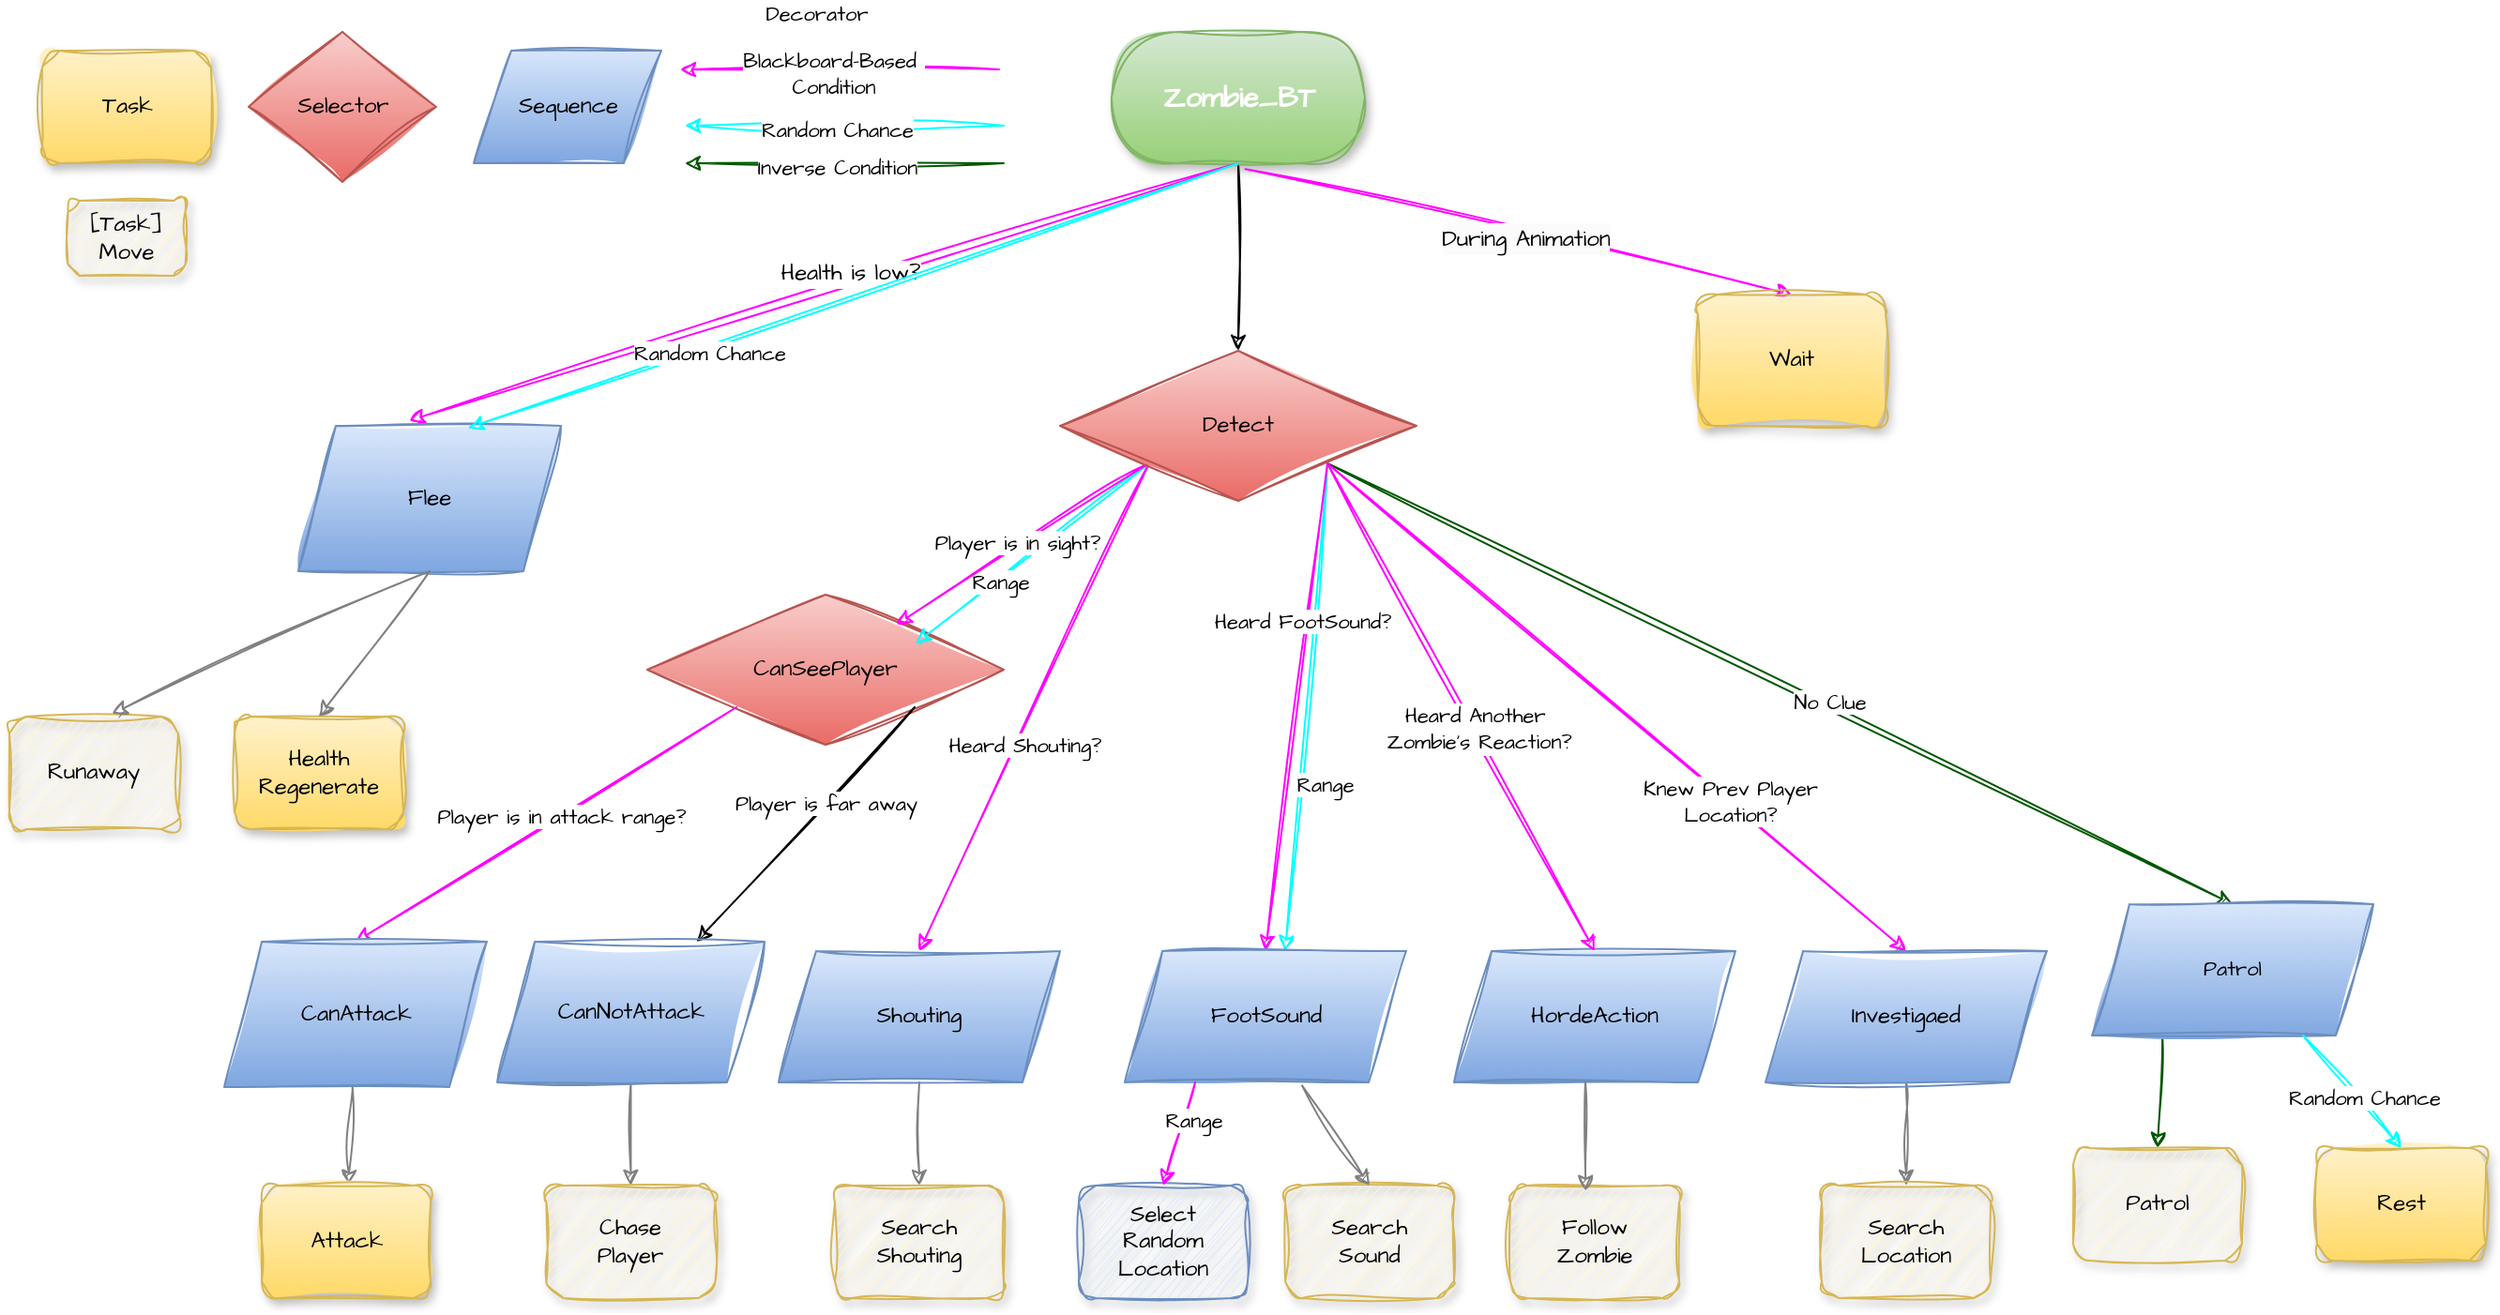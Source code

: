 <mxfile version="26.0.11">
  <diagram name="Page-1" id="10a91c8b-09ff-31b1-d368-03940ed4cc9e">
    <mxGraphModel dx="2600" dy="807" grid="1" gridSize="10" guides="1" tooltips="1" connect="1" arrows="1" fold="1" page="1" pageScale="1" pageWidth="1100" pageHeight="850" background="none" math="0" shadow="0">
      <root>
        <mxCell id="0" />
        <mxCell id="1" parent="0" />
        <mxCell id="09XxZc1g37a5Un7T-y1D-8" style="rounded=0;sketch=1;hachureGap=4;jiggle=2;curveFitting=1;orthogonalLoop=1;jettySize=auto;html=1;exitX=1;exitY=1;exitDx=0;exitDy=0;fontFamily=Architects Daughter;fontSource=https%3A%2F%2Ffonts.googleapis.com%2Fcss%3Ffamily%3DArchitects%2BDaughter;fillColor=#d5e8d4;gradientColor=#97d077;strokeColor=#00FFFF;" edge="1" parent="1" source="gGJAbAsKnIqdadsWA6wg-8">
          <mxGeometry relative="1" as="geometry">
            <mxPoint x="713" y="270" as="sourcePoint" />
            <mxPoint x="680" y="520" as="targetPoint" />
          </mxGeometry>
        </mxCell>
        <mxCell id="09XxZc1g37a5Un7T-y1D-10" value="Range" style="edgeLabel;html=1;align=center;verticalAlign=middle;resizable=0;points=[];sketch=1;hachureGap=4;jiggle=2;curveFitting=1;fontFamily=Architects Daughter;fontSource=https%3A%2F%2Ffonts.googleapis.com%2Fcss%3Ffamily%3DArchitects%2BDaughter;" vertex="1" connectable="0" parent="09XxZc1g37a5Un7T-y1D-8">
          <mxGeometry x="0.258" relative="1" as="geometry">
            <mxPoint x="12" y="7" as="offset" />
          </mxGeometry>
        </mxCell>
        <mxCell id="DmyO-TmC5lkpLwxQltIJ-7" style="rounded=0;sketch=1;hachureGap=4;jiggle=2;curveFitting=1;orthogonalLoop=1;jettySize=auto;html=1;exitX=1;exitY=1;exitDx=0;exitDy=0;entryX=0.5;entryY=0;entryDx=0;entryDy=0;fontFamily=Architects Daughter;fontSource=https%3A%2F%2Ffonts.googleapis.com%2Fcss%3Ffamily%3DArchitects%2BDaughter;fillColor=#d5e8d4;gradientColor=#97d077;strokeColor=#FF00FF;" parent="1" source="gGJAbAsKnIqdadsWA6wg-8" target="DmyO-TmC5lkpLwxQltIJ-2" edge="1">
          <mxGeometry relative="1" as="geometry" />
        </mxCell>
        <mxCell id="UjzeRyzxe-JirhQYJkpm-43" value="Heard FootSound?" style="edgeLabel;html=1;align=center;verticalAlign=middle;resizable=0;points=[];sketch=1;hachureGap=4;jiggle=2;curveFitting=1;fontFamily=Architects Daughter;fontSource=https%3A%2F%2Ffonts.googleapis.com%2Fcss%3Ffamily%3DArchitects%2BDaughter;" parent="DmyO-TmC5lkpLwxQltIJ-7" vertex="1" connectable="0">
          <mxGeometry x="-0.35" y="-3" relative="1" as="geometry">
            <mxPoint as="offset" />
          </mxGeometry>
        </mxCell>
        <mxCell id="gGJAbAsKnIqdadsWA6wg-10" value="CanSeePlayer" style="rhombus;whiteSpace=wrap;html=1;sketch=1;hachureGap=4;jiggle=2;curveFitting=1;fontFamily=Architects Daughter;fontSource=https%3A%2F%2Ffonts.googleapis.com%2Fcss%3Ffamily%3DArchitects%2BDaughter;fillColor=#f8cecc;gradientColor=#ea6b66;strokeColor=#b85450;" parent="1" vertex="1">
          <mxGeometry x="340" y="330" width="190" height="80" as="geometry" />
        </mxCell>
        <mxCell id="09XxZc1g37a5Un7T-y1D-5" style="rounded=0;sketch=1;hachureGap=4;jiggle=2;curveFitting=1;orthogonalLoop=1;jettySize=auto;html=1;exitX=0;exitY=1;exitDx=0;exitDy=0;fontFamily=Architects Daughter;fontSource=https%3A%2F%2Ffonts.googleapis.com%2Fcss%3Ffamily%3DArchitects%2BDaughter;anchorPointDirection=1;startFill=1;bendable=1;simplification=0;arcSize=20;fillOpacity=100;strokeOpacity=100;perimeterSpacing=0;orthogonal=0;jumpStyle=none;fillColor=#d5e8d4;gradientColor=#97d077;strokeColor=#00FFFF;" edge="1" parent="1" source="gGJAbAsKnIqdadsWA6wg-8">
          <mxGeometry relative="1" as="geometry">
            <mxPoint x="618" y="270" as="sourcePoint" />
            <mxPoint x="483" y="356" as="targetPoint" />
          </mxGeometry>
        </mxCell>
        <mxCell id="09XxZc1g37a5Un7T-y1D-7" value="Range" style="edgeLabel;html=1;align=center;verticalAlign=middle;resizable=0;points=[];sketch=1;hachureGap=4;jiggle=2;curveFitting=1;fontFamily=Architects Daughter;fontSource=https%3A%2F%2Ffonts.googleapis.com%2Fcss%3Ffamily%3DArchitects%2BDaughter;" vertex="1" connectable="0" parent="09XxZc1g37a5Un7T-y1D-5">
          <mxGeometry x="0.3" y="1" relative="1" as="geometry">
            <mxPoint as="offset" />
          </mxGeometry>
        </mxCell>
        <mxCell id="gGJAbAsKnIqdadsWA6wg-9" style="edgeStyle=orthogonalEdgeStyle;rounded=0;sketch=1;hachureGap=4;jiggle=2;curveFitting=1;orthogonalLoop=1;jettySize=auto;html=1;exitX=0.5;exitY=1;exitDx=0;exitDy=0;entryX=0.5;entryY=0;entryDx=0;entryDy=0;fontFamily=Architects Daughter;fontSource=https%3A%2F%2Ffonts.googleapis.com%2Fcss%3Ffamily%3DArchitects%2BDaughter;" parent="1" source="gGJAbAsKnIqdadsWA6wg-2" target="gGJAbAsKnIqdadsWA6wg-8" edge="1">
          <mxGeometry relative="1" as="geometry" />
        </mxCell>
        <mxCell id="gGJAbAsKnIqdadsWA6wg-2" value="&lt;div&gt;&lt;font style=&quot;color: rgb(255, 255, 255); font-size: 15px;&quot;&gt;&lt;b&gt;Zombie_&lt;span style=&quot;background-color: initial;&quot;&gt;BT&lt;/span&gt;&lt;/b&gt;&lt;/font&gt;&lt;/div&gt;" style="whiteSpace=wrap;html=1;rounded=1;shadow=1;labelBackgroundColor=none;strokeWidth=1;fontFamily=Architects Daughter;fontSize=12;align=center;sketch=1;curveFitting=1;jiggle=2;fontSource=https%3A%2F%2Ffonts.googleapis.com%2Fcss%3Ffamily%3DArchitects%2BDaughter;arcSize=50;fillColor=#d5e8d4;strokeColor=#82b366;gradientColor=#97d077;" parent="1" vertex="1">
          <mxGeometry x="587.5" y="30" width="135" height="70" as="geometry" />
        </mxCell>
        <mxCell id="gGJAbAsKnIqdadsWA6wg-14" style="rounded=0;sketch=1;hachureGap=4;jiggle=2;curveFitting=1;orthogonalLoop=1;jettySize=auto;html=1;exitX=0;exitY=1;exitDx=0;exitDy=0;fontFamily=Architects Daughter;fontSource=https%3A%2F%2Ffonts.googleapis.com%2Fcss%3Ffamily%3DArchitects%2BDaughter;anchorPointDirection=1;startFill=1;bendable=1;simplification=0;arcSize=20;fillOpacity=100;strokeOpacity=100;perimeterSpacing=0;orthogonal=0;jumpStyle=none;fillColor=#d5e8d4;gradientColor=#97d077;strokeColor=#FF00FF;" parent="1" source="gGJAbAsKnIqdadsWA6wg-8" target="gGJAbAsKnIqdadsWA6wg-10" edge="1">
          <mxGeometry relative="1" as="geometry" />
        </mxCell>
        <mxCell id="UjzeRyzxe-JirhQYJkpm-3" value="Player is in sight?" style="edgeLabel;html=1;align=center;verticalAlign=middle;resizable=0;points=[];sketch=1;hachureGap=4;jiggle=2;curveFitting=1;fontFamily=Architects Daughter;fontSource=https%3A%2F%2Ffonts.googleapis.com%2Fcss%3Ffamily%3DArchitects%2BDaughter;" parent="gGJAbAsKnIqdadsWA6wg-14" vertex="1" connectable="0">
          <mxGeometry x="0.031" y="-3" relative="1" as="geometry">
            <mxPoint as="offset" />
          </mxGeometry>
        </mxCell>
        <mxCell id="DmyO-TmC5lkpLwxQltIJ-4" style="rounded=0;sketch=1;hachureGap=4;jiggle=2;curveFitting=1;orthogonalLoop=1;jettySize=auto;html=1;exitX=1;exitY=1;exitDx=0;exitDy=0;entryX=0.5;entryY=0;entryDx=0;entryDy=0;fontFamily=Architects Daughter;fontSource=https%3A%2F%2Ffonts.googleapis.com%2Fcss%3Ffamily%3DArchitects%2BDaughter;fillColor=#008a00;strokeColor=#005700;" parent="1" source="gGJAbAsKnIqdadsWA6wg-8" target="DmyO-TmC5lkpLwxQltIJ-3" edge="1">
          <mxGeometry relative="1" as="geometry" />
        </mxCell>
        <mxCell id="UjzeRyzxe-JirhQYJkpm-7" value="No Clue" style="edgeLabel;html=1;align=center;verticalAlign=middle;resizable=0;points=[];sketch=1;hachureGap=4;jiggle=2;curveFitting=1;fontFamily=Architects Daughter;fontSource=https%3A%2F%2Ffonts.googleapis.com%2Fcss%3Ffamily%3DArchitects%2BDaughter;" parent="DmyO-TmC5lkpLwxQltIJ-4" vertex="1" connectable="0">
          <mxGeometry x="0.101" y="3" relative="1" as="geometry">
            <mxPoint as="offset" />
          </mxGeometry>
        </mxCell>
        <mxCell id="DmyO-TmC5lkpLwxQltIJ-6" style="rounded=0;sketch=1;hachureGap=4;jiggle=2;curveFitting=1;orthogonalLoop=1;jettySize=auto;html=1;exitX=0;exitY=1;exitDx=0;exitDy=0;entryX=0.5;entryY=0;entryDx=0;entryDy=0;fontFamily=Architects Daughter;fontSource=https%3A%2F%2Ffonts.googleapis.com%2Fcss%3Ffamily%3DArchitects%2BDaughter;fillColor=#d5e8d4;gradientColor=#97d077;strokeColor=#FF00FF;" parent="1" source="gGJAbAsKnIqdadsWA6wg-8" target="DmyO-TmC5lkpLwxQltIJ-1" edge="1">
          <mxGeometry relative="1" as="geometry" />
        </mxCell>
        <mxCell id="UjzeRyzxe-JirhQYJkpm-4" value="Heard Shouting?" style="edgeLabel;html=1;align=center;verticalAlign=middle;resizable=0;points=[];sketch=1;hachureGap=4;jiggle=2;curveFitting=1;fontFamily=Architects Daughter;fontSource=https%3A%2F%2Ffonts.googleapis.com%2Fcss%3Ffamily%3DArchitects%2BDaughter;" parent="DmyO-TmC5lkpLwxQltIJ-6" vertex="1" connectable="0">
          <mxGeometry x="-0.056" y="2" relative="1" as="geometry">
            <mxPoint x="-11" y="26" as="offset" />
          </mxGeometry>
        </mxCell>
        <mxCell id="DmyO-TmC5lkpLwxQltIJ-9" style="rounded=0;sketch=1;hachureGap=4;jiggle=2;curveFitting=1;orthogonalLoop=1;jettySize=auto;html=1;entryX=0.5;entryY=0;entryDx=0;entryDy=0;fontFamily=Architects Daughter;fontSource=https%3A%2F%2Ffonts.googleapis.com%2Fcss%3Ffamily%3DArchitects%2BDaughter;fillColor=#d5e8d4;gradientColor=#97d077;strokeColor=#FF00FF;exitX=1;exitY=1;exitDx=0;exitDy=0;" parent="1" source="gGJAbAsKnIqdadsWA6wg-8" target="DmyO-TmC5lkpLwxQltIJ-8" edge="1">
          <mxGeometry relative="1" as="geometry">
            <mxPoint x="820" y="260" as="sourcePoint" />
          </mxGeometry>
        </mxCell>
        <mxCell id="UjzeRyzxe-JirhQYJkpm-6" value="Knew Prev Player&lt;br&gt;Location?" style="edgeLabel;html=1;align=center;verticalAlign=middle;resizable=0;points=[];sketch=1;hachureGap=4;jiggle=2;curveFitting=1;fontFamily=Architects Daughter;fontSource=https%3A%2F%2Ffonts.googleapis.com%2Fcss%3Ffamily%3DArchitects%2BDaughter;" parent="DmyO-TmC5lkpLwxQltIJ-9" vertex="1" connectable="0">
          <mxGeometry x="0.062" y="1" relative="1" as="geometry">
            <mxPoint x="50" y="43" as="offset" />
          </mxGeometry>
        </mxCell>
        <mxCell id="gGJAbAsKnIqdadsWA6wg-8" value="Detect" style="rhombus;whiteSpace=wrap;html=1;sketch=1;hachureGap=4;jiggle=2;curveFitting=1;fontFamily=Architects Daughter;fontSource=https%3A%2F%2Ffonts.googleapis.com%2Fcss%3Ffamily%3DArchitects%2BDaughter;fillColor=#f8cecc;gradientColor=#ea6b66;strokeColor=#b85450;" parent="1" vertex="1">
          <mxGeometry x="560" y="200" width="190" height="80" as="geometry" />
        </mxCell>
        <mxCell id="DmyO-TmC5lkpLwxQltIJ-13" style="rounded=0;sketch=1;hachureGap=4;jiggle=2;curveFitting=1;orthogonalLoop=1;jettySize=auto;html=1;exitX=0;exitY=1;exitDx=0;exitDy=0;entryX=0.5;entryY=0;entryDx=0;entryDy=0;fontFamily=Architects Daughter;fontSource=https%3A%2F%2Ffonts.googleapis.com%2Fcss%3Ffamily%3DArchitects%2BDaughter;fillColor=#d5e8d4;gradientColor=#97d077;strokeColor=#FF00FF;" parent="1" source="gGJAbAsKnIqdadsWA6wg-10" target="DmyO-TmC5lkpLwxQltIJ-11" edge="1">
          <mxGeometry relative="1" as="geometry" />
        </mxCell>
        <mxCell id="UjzeRyzxe-JirhQYJkpm-8" value="Player is in attack range?" style="edgeLabel;html=1;align=center;verticalAlign=middle;resizable=0;points=[];sketch=1;hachureGap=4;jiggle=2;curveFitting=1;fontFamily=Architects Daughter;fontSource=https%3A%2F%2Ffonts.googleapis.com%2Fcss%3Ffamily%3DArchitects%2BDaughter;" parent="DmyO-TmC5lkpLwxQltIJ-13" vertex="1" connectable="0">
          <mxGeometry x="-0.075" relative="1" as="geometry">
            <mxPoint as="offset" />
          </mxGeometry>
        </mxCell>
        <mxCell id="DmyO-TmC5lkpLwxQltIJ-14" style="rounded=0;sketch=1;hachureGap=4;jiggle=2;curveFitting=1;orthogonalLoop=1;jettySize=auto;html=1;exitX=1;exitY=1;exitDx=0;exitDy=0;fontFamily=Architects Daughter;fontSource=https%3A%2F%2Ffonts.googleapis.com%2Fcss%3Ffamily%3DArchitects%2BDaughter;fillColor=#d5e8d4;gradientColor=#97d077;strokeColor=#000000;" parent="1" source="gGJAbAsKnIqdadsWA6wg-10" target="DmyO-TmC5lkpLwxQltIJ-12" edge="1">
          <mxGeometry relative="1" as="geometry" />
        </mxCell>
        <mxCell id="UjzeRyzxe-JirhQYJkpm-9" value="Player is far away" style="edgeLabel;html=1;align=center;verticalAlign=middle;resizable=0;points=[];sketch=1;hachureGap=4;jiggle=2;curveFitting=1;fontFamily=Architects Daughter;fontSource=https%3A%2F%2Ffonts.googleapis.com%2Fcss%3Ffamily%3DArchitects%2BDaughter;" parent="DmyO-TmC5lkpLwxQltIJ-14" vertex="1" connectable="0">
          <mxGeometry x="0.031" relative="1" as="geometry">
            <mxPoint x="12" y="-14" as="offset" />
          </mxGeometry>
        </mxCell>
        <mxCell id="gGJAbAsKnIqdadsWA6wg-11" value="Selector" style="rhombus;whiteSpace=wrap;html=1;sketch=1;hachureGap=4;jiggle=2;curveFitting=1;fontFamily=Architects Daughter;fontSource=https%3A%2F%2Ffonts.googleapis.com%2Fcss%3Ffamily%3DArchitects%2BDaughter;fillColor=#f8cecc;gradientColor=#ea6b66;strokeColor=#b85450;" parent="1" vertex="1">
          <mxGeometry x="127.5" y="30" width="100" height="80" as="geometry" />
        </mxCell>
        <mxCell id="gGJAbAsKnIqdadsWA6wg-12" value="&lt;div&gt;Task&lt;/div&gt;" style="whiteSpace=wrap;html=1;rounded=1;shadow=1;labelBackgroundColor=none;strokeWidth=1;fontFamily=Architects Daughter;fontSize=12;align=center;sketch=1;curveFitting=1;jiggle=2;fontSource=https%3A%2F%2Ffonts.googleapis.com%2Fcss%3Ffamily%3DArchitects%2BDaughter;fillColor=#fff2cc;gradientColor=#ffd966;strokeColor=#d6b656;" parent="1" vertex="1">
          <mxGeometry x="17.5" y="40" width="90" height="60" as="geometry" />
        </mxCell>
        <mxCell id="gGJAbAsKnIqdadsWA6wg-13" value="Sequence" style="shape=parallelogram;perimeter=parallelogramPerimeter;whiteSpace=wrap;html=1;fixedSize=1;sketch=1;hachureGap=4;jiggle=2;curveFitting=1;fontFamily=Architects Daughter;fontSource=https%3A%2F%2Ffonts.googleapis.com%2Fcss%3Ffamily%3DArchitects%2BDaughter;fillColor=#dae8fc;gradientColor=#7ea6e0;strokeColor=#6c8ebf;" parent="1" vertex="1">
          <mxGeometry x="247.5" y="40" width="100" height="60" as="geometry" />
        </mxCell>
        <mxCell id="DmyO-TmC5lkpLwxQltIJ-25" style="rounded=0;sketch=1;hachureGap=4;jiggle=2;curveFitting=1;orthogonalLoop=1;jettySize=auto;html=1;entryX=0.5;entryY=0;entryDx=0;entryDy=0;fontFamily=Architects Daughter;fontSource=https%3A%2F%2Ffonts.googleapis.com%2Fcss%3Ffamily%3DArchitects%2BDaughter;strokeColor=#808080;" parent="1" source="DmyO-TmC5lkpLwxQltIJ-1" target="DmyO-TmC5lkpLwxQltIJ-20" edge="1">
          <mxGeometry relative="1" as="geometry" />
        </mxCell>
        <mxCell id="DmyO-TmC5lkpLwxQltIJ-1" value="Shouting" style="shape=parallelogram;perimeter=parallelogramPerimeter;whiteSpace=wrap;html=1;fixedSize=1;sketch=1;hachureGap=4;jiggle=2;curveFitting=1;fontFamily=Architects Daughter;fontSource=https%3A%2F%2Ffonts.googleapis.com%2Fcss%3Ffamily%3DArchitects%2BDaughter;fillColor=#dae8fc;gradientColor=#7ea6e0;strokeColor=#6c8ebf;" parent="1" vertex="1">
          <mxGeometry x="410" y="520" width="150" height="70" as="geometry" />
        </mxCell>
        <mxCell id="DmyO-TmC5lkpLwxQltIJ-2" value="FootSound" style="shape=parallelogram;perimeter=parallelogramPerimeter;whiteSpace=wrap;html=1;fixedSize=1;sketch=1;hachureGap=4;jiggle=2;curveFitting=1;fontFamily=Architects Daughter;fontSource=https%3A%2F%2Ffonts.googleapis.com%2Fcss%3Ffamily%3DArchitects%2BDaughter;fillColor=#dae8fc;gradientColor=#7ea6e0;strokeColor=#6c8ebf;" parent="1" vertex="1">
          <mxGeometry x="594.5" y="520" width="150" height="70" as="geometry" />
        </mxCell>
        <mxCell id="DmyO-TmC5lkpLwxQltIJ-28" style="rounded=0;sketch=1;hachureGap=4;jiggle=2;curveFitting=1;orthogonalLoop=1;jettySize=auto;html=1;exitX=0.25;exitY=1;exitDx=0;exitDy=0;entryX=0.5;entryY=0;entryDx=0;entryDy=0;fontFamily=Architects Daughter;fontSource=https%3A%2F%2Ffonts.googleapis.com%2Fcss%3Ffamily%3DArchitects%2BDaughter;strokeColor=#005700;fillColor=#008a00;" parent="1" source="DmyO-TmC5lkpLwxQltIJ-3" target="DmyO-TmC5lkpLwxQltIJ-24" edge="1">
          <mxGeometry relative="1" as="geometry" />
        </mxCell>
        <mxCell id="DmyO-TmC5lkpLwxQltIJ-3" value="&lt;span style=&quot;font-size: 11px; text-wrap-mode: nowrap;&quot;&gt;Patrol&lt;/span&gt;" style="shape=parallelogram;perimeter=parallelogramPerimeter;whiteSpace=wrap;html=1;fixedSize=1;sketch=1;hachureGap=4;jiggle=2;curveFitting=1;fontFamily=Architects Daughter;fontSource=https%3A%2F%2Ffonts.googleapis.com%2Fcss%3Ffamily%3DArchitects%2BDaughter;fillColor=#dae8fc;gradientColor=#7ea6e0;strokeColor=#6c8ebf;align=center;verticalAlign=middle;fontSize=12;fontColor=default;" parent="1" vertex="1">
          <mxGeometry x="1110" y="495" width="150" height="70" as="geometry" />
        </mxCell>
        <mxCell id="DmyO-TmC5lkpLwxQltIJ-27" style="rounded=0;sketch=1;hachureGap=4;jiggle=2;curveFitting=1;orthogonalLoop=1;jettySize=auto;html=1;exitX=0.5;exitY=1;exitDx=0;exitDy=0;entryX=0.5;entryY=0;entryDx=0;entryDy=0;fontFamily=Architects Daughter;fontSource=https%3A%2F%2Ffonts.googleapis.com%2Fcss%3Ffamily%3DArchitects%2BDaughter;strokeColor=#808080;" parent="1" source="DmyO-TmC5lkpLwxQltIJ-8" target="DmyO-TmC5lkpLwxQltIJ-23" edge="1">
          <mxGeometry relative="1" as="geometry" />
        </mxCell>
        <mxCell id="DmyO-TmC5lkpLwxQltIJ-8" value="Investigaed" style="shape=parallelogram;perimeter=parallelogramPerimeter;whiteSpace=wrap;html=1;fixedSize=1;sketch=1;hachureGap=4;jiggle=2;curveFitting=1;fontFamily=Architects Daughter;fontSource=https%3A%2F%2Ffonts.googleapis.com%2Fcss%3Ffamily%3DArchitects%2BDaughter;fillColor=#dae8fc;gradientColor=#7ea6e0;strokeColor=#6c8ebf;" parent="1" vertex="1">
          <mxGeometry x="936" y="520" width="150" height="70" as="geometry" />
        </mxCell>
        <mxCell id="DmyO-TmC5lkpLwxQltIJ-17" style="rounded=0;sketch=1;hachureGap=4;jiggle=2;curveFitting=1;orthogonalLoop=1;jettySize=auto;html=1;fontFamily=Architects Daughter;fontSource=https%3A%2F%2Ffonts.googleapis.com%2Fcss%3Ffamily%3DArchitects%2BDaughter;fillColor=#f5f5f5;strokeColor=#808080;gradientColor=#b3b3b3;" parent="1" source="DmyO-TmC5lkpLwxQltIJ-11" target="DmyO-TmC5lkpLwxQltIJ-15" edge="1">
          <mxGeometry relative="1" as="geometry" />
        </mxCell>
        <mxCell id="DmyO-TmC5lkpLwxQltIJ-11" value="CanAttack" style="shape=parallelogram;perimeter=parallelogramPerimeter;whiteSpace=wrap;html=1;fixedSize=1;sketch=1;hachureGap=4;jiggle=2;curveFitting=1;fontFamily=Architects Daughter;fontSource=https%3A%2F%2Ffonts.googleapis.com%2Fcss%3Ffamily%3DArchitects%2BDaughter;fillColor=#dae8fc;gradientColor=#7ea6e0;strokeColor=#6c8ebf;" parent="1" vertex="1">
          <mxGeometry x="114.5" y="515" width="140" height="77.5" as="geometry" />
        </mxCell>
        <mxCell id="DmyO-TmC5lkpLwxQltIJ-18" style="rounded=0;sketch=1;hachureGap=4;jiggle=2;curveFitting=1;orthogonalLoop=1;jettySize=auto;html=1;exitX=0.5;exitY=1;exitDx=0;exitDy=0;entryX=0.5;entryY=0;entryDx=0;entryDy=0;fontFamily=Architects Daughter;fontSource=https%3A%2F%2Ffonts.googleapis.com%2Fcss%3Ffamily%3DArchitects%2BDaughter;strokeColor=#808080;" parent="1" source="DmyO-TmC5lkpLwxQltIJ-12" target="DmyO-TmC5lkpLwxQltIJ-16" edge="1">
          <mxGeometry relative="1" as="geometry" />
        </mxCell>
        <mxCell id="DmyO-TmC5lkpLwxQltIJ-12" value="CanNotAttack" style="shape=parallelogram;perimeter=parallelogramPerimeter;whiteSpace=wrap;html=1;fixedSize=1;sketch=1;hachureGap=4;jiggle=2;curveFitting=1;fontFamily=Architects Daughter;fontSource=https%3A%2F%2Ffonts.googleapis.com%2Fcss%3Ffamily%3DArchitects%2BDaughter;fillColor=#dae8fc;gradientColor=#7ea6e0;strokeColor=#6c8ebf;align=center;verticalAlign=middle;fontSize=12;fontColor=default;" parent="1" vertex="1">
          <mxGeometry x="260" y="515" width="142.5" height="75" as="geometry" />
        </mxCell>
        <mxCell id="DmyO-TmC5lkpLwxQltIJ-15" value="&lt;div&gt;Attack&lt;/div&gt;" style="whiteSpace=wrap;html=1;rounded=1;shadow=1;labelBackgroundColor=none;strokeWidth=1;fontFamily=Architects Daughter;fontSize=12;align=center;sketch=1;curveFitting=1;jiggle=2;fontSource=https%3A%2F%2Ffonts.googleapis.com%2Fcss%3Ffamily%3DArchitects%2BDaughter;fillColor=#fff2cc;gradientColor=#ffd966;strokeColor=#d6b656;" parent="1" vertex="1">
          <mxGeometry x="134.5" y="645" width="90" height="60" as="geometry" />
        </mxCell>
        <mxCell id="DmyO-TmC5lkpLwxQltIJ-16" value="&lt;div&gt;Chase&lt;br&gt;Player&lt;/div&gt;" style="whiteSpace=wrap;html=1;rounded=1;shadow=1;labelBackgroundColor=none;strokeWidth=1;fontFamily=Architects Daughter;fontSize=12;align=center;sketch=1;curveFitting=1;jiggle=2;fontSource=https%3A%2F%2Ffonts.googleapis.com%2Fcss%3Ffamily%3DArchitects%2BDaughter;fillColor=#fff2cc;gradientColor=#ffd966;strokeColor=#d6b656;fillStyle=hachure;verticalAlign=middle;fontColor=default;" parent="1" vertex="1">
          <mxGeometry x="286.25" y="645" width="90" height="60" as="geometry" />
        </mxCell>
        <mxCell id="DmyO-TmC5lkpLwxQltIJ-20" value="&lt;div&gt;Search&lt;br&gt;Shouting&lt;/div&gt;" style="whiteSpace=wrap;html=1;rounded=1;shadow=1;labelBackgroundColor=none;strokeWidth=1;fontFamily=Architects Daughter;fontSize=12;align=center;sketch=1;curveFitting=1;jiggle=2;fontSource=https%3A%2F%2Ffonts.googleapis.com%2Fcss%3Ffamily%3DArchitects%2BDaughter;fillColor=#fff2cc;gradientColor=#ffd966;strokeColor=#d6b656;fillStyle=hachure;verticalAlign=middle;fontColor=default;" parent="1" vertex="1">
          <mxGeometry x="440" y="645" width="90" height="60" as="geometry" />
        </mxCell>
        <mxCell id="DmyO-TmC5lkpLwxQltIJ-22" value="Search&lt;br&gt;Sound" style="whiteSpace=wrap;html=1;rounded=1;shadow=1;labelBackgroundColor=none;strokeWidth=1;fontFamily=Architects Daughter;fontSize=12;align=center;sketch=1;curveFitting=1;jiggle=2;fontSource=https%3A%2F%2Ffonts.googleapis.com%2Fcss%3Ffamily%3DArchitects%2BDaughter;fillColor=#fff2cc;gradientColor=#ffd966;strokeColor=#d6b656;fillStyle=hachure;verticalAlign=middle;fontColor=default;" parent="1" vertex="1">
          <mxGeometry x="680" y="645" width="90" height="60" as="geometry" />
        </mxCell>
        <mxCell id="DmyO-TmC5lkpLwxQltIJ-23" value="Search&lt;br&gt;Location" style="whiteSpace=wrap;html=1;rounded=1;shadow=1;labelBackgroundColor=none;strokeWidth=1;fontFamily=Architects Daughter;fontSize=12;align=center;sketch=1;curveFitting=1;jiggle=2;fontSource=https%3A%2F%2Ffonts.googleapis.com%2Fcss%3Ffamily%3DArchitects%2BDaughter;fillColor=#fff2cc;gradientColor=#ffd966;strokeColor=#d6b656;fillStyle=hachure;verticalAlign=middle;fontColor=default;" parent="1" vertex="1">
          <mxGeometry x="966" y="645" width="90" height="60" as="geometry" />
        </mxCell>
        <mxCell id="DmyO-TmC5lkpLwxQltIJ-24" value="&lt;div&gt;Patrol&lt;/div&gt;" style="whiteSpace=wrap;html=1;rounded=1;shadow=1;labelBackgroundColor=none;strokeWidth=1;fontFamily=Architects Daughter;fontSize=12;align=center;sketch=1;curveFitting=1;jiggle=2;fontSource=https%3A%2F%2Ffonts.googleapis.com%2Fcss%3Ffamily%3DArchitects%2BDaughter;fillColor=#fff2cc;gradientColor=#ffd966;strokeColor=#d6b656;fillStyle=hachure;verticalAlign=middle;fontColor=default;" parent="1" vertex="1">
          <mxGeometry x="1100" y="625" width="90" height="60" as="geometry" />
        </mxCell>
        <mxCell id="UjzeRyzxe-JirhQYJkpm-1" style="rounded=0;sketch=1;hachureGap=4;jiggle=2;curveFitting=1;orthogonalLoop=1;jettySize=auto;html=1;fontFamily=Architects Daughter;fontSource=https%3A%2F%2Ffonts.googleapis.com%2Fcss%3Ffamily%3DArchitects%2BDaughter;anchorPointDirection=1;startFill=1;bendable=1;simplification=0;arcSize=20;fillOpacity=100;strokeOpacity=100;perimeterSpacing=0;orthogonal=0;jumpStyle=none;strokeColor=#FF00FF;fillColor=#e3c800;" parent="1" edge="1">
          <mxGeometry relative="1" as="geometry">
            <mxPoint x="527.5" y="50" as="sourcePoint" />
            <mxPoint x="357.5" y="50" as="targetPoint" />
          </mxGeometry>
        </mxCell>
        <mxCell id="UjzeRyzxe-JirhQYJkpm-2" value="Blackboard-Based&amp;nbsp;&lt;div&gt;Condition&lt;/div&gt;" style="edgeLabel;html=1;align=center;verticalAlign=middle;resizable=0;points=[];sketch=1;hachureGap=4;jiggle=2;curveFitting=1;fontFamily=Architects Daughter;fontSource=https%3A%2F%2Ffonts.googleapis.com%2Fcss%3Ffamily%3DArchitects%2BDaughter;" parent="UjzeRyzxe-JirhQYJkpm-1" vertex="1" connectable="0">
          <mxGeometry x="0.049" y="2" relative="1" as="geometry">
            <mxPoint as="offset" />
          </mxGeometry>
        </mxCell>
        <mxCell id="UjzeRyzxe-JirhQYJkpm-10" value="Rest" style="whiteSpace=wrap;html=1;rounded=1;shadow=1;labelBackgroundColor=none;strokeWidth=1;fontFamily=Architects Daughter;fontSize=12;align=center;sketch=1;curveFitting=1;jiggle=2;fontSource=https%3A%2F%2Ffonts.googleapis.com%2Fcss%3Ffamily%3DArchitects%2BDaughter;fillColor=#fff2cc;gradientColor=#ffd966;strokeColor=#d6b656;" parent="1" vertex="1">
          <mxGeometry x="1230" y="625" width="90" height="60" as="geometry" />
        </mxCell>
        <mxCell id="UjzeRyzxe-JirhQYJkpm-11" style="rounded=0;sketch=1;hachureGap=4;jiggle=2;curveFitting=1;orthogonalLoop=1;jettySize=auto;html=1;entryX=0.5;entryY=0;entryDx=0;entryDy=0;fontFamily=Architects Daughter;fontSource=https%3A%2F%2Ffonts.googleapis.com%2Fcss%3Ffamily%3DArchitects%2BDaughter;fillColor=#d5e8d4;gradientColor=#97d077;strokeColor=#00FFFF;exitX=0.75;exitY=1;exitDx=0;exitDy=0;" parent="1" source="DmyO-TmC5lkpLwxQltIJ-3" target="UjzeRyzxe-JirhQYJkpm-10" edge="1">
          <mxGeometry relative="1" as="geometry">
            <mxPoint x="1240" y="575" as="sourcePoint" />
            <mxPoint x="1365" y="735" as="targetPoint" />
          </mxGeometry>
        </mxCell>
        <mxCell id="UjzeRyzxe-JirhQYJkpm-13" value="Random Chance" style="edgeLabel;html=1;align=center;verticalAlign=middle;resizable=0;points=[];sketch=1;hachureGap=4;jiggle=2;curveFitting=1;fontFamily=Architects Daughter;fontSource=https%3A%2F%2Ffonts.googleapis.com%2Fcss%3Ffamily%3DArchitects%2BDaughter;" parent="UjzeRyzxe-JirhQYJkpm-11" vertex="1" connectable="0">
          <mxGeometry x="0.138" y="3" relative="1" as="geometry">
            <mxPoint as="offset" />
          </mxGeometry>
        </mxCell>
        <mxCell id="UjzeRyzxe-JirhQYJkpm-15" value="Decorator" style="edgeLabel;html=1;align=center;verticalAlign=middle;resizable=0;points=[];sketch=1;hachureGap=4;jiggle=2;curveFitting=1;fontFamily=Architects Daughter;fontSource=https%3A%2F%2Ffonts.googleapis.com%2Fcss%3Ffamily%3DArchitects%2BDaughter;" parent="1" vertex="1" connectable="0">
          <mxGeometry x="429.499" y="19.996" as="geometry" />
        </mxCell>
        <mxCell id="UjzeRyzxe-JirhQYJkpm-16" style="rounded=0;sketch=1;hachureGap=4;jiggle=2;curveFitting=1;orthogonalLoop=1;jettySize=auto;html=1;fontFamily=Architects Daughter;fontSource=https%3A%2F%2Ffonts.googleapis.com%2Fcss%3Ffamily%3DArchitects%2BDaughter;anchorPointDirection=1;startFill=1;bendable=1;simplification=0;arcSize=20;fillOpacity=100;strokeOpacity=100;perimeterSpacing=0;orthogonal=0;jumpStyle=none;fillColor=#b0e3e6;strokeColor=#00FFFF;" parent="1" edge="1">
          <mxGeometry relative="1" as="geometry">
            <mxPoint x="530" y="80" as="sourcePoint" />
            <mxPoint x="360" y="80" as="targetPoint" />
          </mxGeometry>
        </mxCell>
        <mxCell id="UjzeRyzxe-JirhQYJkpm-17" value="Random Chance" style="edgeLabel;html=1;align=center;verticalAlign=middle;resizable=0;points=[];sketch=1;hachureGap=4;jiggle=2;curveFitting=1;fontFamily=Architects Daughter;fontSource=https%3A%2F%2Ffonts.googleapis.com%2Fcss%3Ffamily%3DArchitects%2BDaughter;" parent="UjzeRyzxe-JirhQYJkpm-16" vertex="1" connectable="0">
          <mxGeometry x="0.049" y="2" relative="1" as="geometry">
            <mxPoint as="offset" />
          </mxGeometry>
        </mxCell>
        <mxCell id="UjzeRyzxe-JirhQYJkpm-19" style="rounded=0;sketch=1;hachureGap=4;jiggle=2;curveFitting=1;orthogonalLoop=1;jettySize=auto;html=1;exitX=0.528;exitY=1.045;exitDx=0;exitDy=0;fontFamily=Architects Daughter;fontSource=https%3A%2F%2Ffonts.googleapis.com%2Fcss%3Ffamily%3DArchitects%2BDaughter;anchorPointDirection=1;startFill=1;bendable=1;simplification=0;arcSize=20;fillOpacity=100;strokeOpacity=100;perimeterSpacing=0;orthogonal=0;jumpStyle=none;fillColor=#d5e8d4;gradientColor=#97d077;strokeColor=#FF00FF;exitPerimeter=0;entryX=0.5;entryY=0;entryDx=0;entryDy=0;" parent="1" source="gGJAbAsKnIqdadsWA6wg-2" target="UjzeRyzxe-JirhQYJkpm-21" edge="1">
          <mxGeometry relative="1" as="geometry">
            <mxPoint x="770" y="130" as="sourcePoint" />
            <mxPoint x="857" y="220" as="targetPoint" />
          </mxGeometry>
        </mxCell>
        <mxCell id="UjzeRyzxe-JirhQYJkpm-20" value="&lt;span style=&quot;font-size: 12px; text-wrap-mode: wrap; background-color: rgb(251, 251, 251);&quot;&gt;During&amp;nbsp;&lt;/span&gt;&lt;span style=&quot;background-color: light-dark(rgb(251, 251, 251), rgb(21, 21, 21)); font-size: 12px; text-wrap-mode: wrap; color: light-dark(rgb(0, 0, 0), rgb(255, 255, 255));&quot;&gt;Animation&lt;/span&gt;" style="edgeLabel;html=1;align=center;verticalAlign=middle;resizable=0;points=[];sketch=1;hachureGap=4;jiggle=2;curveFitting=1;fontFamily=Architects Daughter;fontSource=https%3A%2F%2Ffonts.googleapis.com%2Fcss%3Ffamily%3DArchitects%2BDaughter;" parent="UjzeRyzxe-JirhQYJkpm-19" vertex="1" connectable="0">
          <mxGeometry x="0.031" y="-3" relative="1" as="geometry">
            <mxPoint as="offset" />
          </mxGeometry>
        </mxCell>
        <mxCell id="UjzeRyzxe-JirhQYJkpm-21" value="Wait" style="whiteSpace=wrap;html=1;rounded=1;shadow=1;labelBackgroundColor=none;strokeWidth=1;fontFamily=Architects Daughter;fontSize=12;align=center;sketch=1;curveFitting=1;jiggle=2;fontSource=https%3A%2F%2Ffonts.googleapis.com%2Fcss%3Ffamily%3DArchitects%2BDaughter;fillColor=#fff2cc;gradientColor=#ffd966;strokeColor=#d6b656;" parent="1" vertex="1">
          <mxGeometry x="900" y="170" width="100" height="70" as="geometry" />
        </mxCell>
        <mxCell id="UjzeRyzxe-JirhQYJkpm-24" value="&lt;div&gt;Runaway&lt;/div&gt;" style="whiteSpace=wrap;html=1;rounded=1;shadow=1;labelBackgroundColor=none;strokeWidth=1;fontFamily=Architects Daughter;fontSize=12;align=center;sketch=1;curveFitting=1;jiggle=2;fontSource=https%3A%2F%2Ffonts.googleapis.com%2Fcss%3Ffamily%3DArchitects%2BDaughter;fillColor=#fff2cc;gradientColor=#ffd966;strokeColor=#d6b656;fillStyle=hachure;verticalAlign=middle;fontColor=default;" parent="1" vertex="1">
          <mxGeometry y="395" width="90" height="60" as="geometry" />
        </mxCell>
        <mxCell id="UjzeRyzxe-JirhQYJkpm-25" value="&lt;div&gt;Health Regenerate&lt;/div&gt;" style="whiteSpace=wrap;html=1;rounded=1;shadow=1;labelBackgroundColor=none;strokeWidth=1;fontFamily=Architects Daughter;fontSize=12;align=center;sketch=1;curveFitting=1;jiggle=2;fontSource=https%3A%2F%2Ffonts.googleapis.com%2Fcss%3Ffamily%3DArchitects%2BDaughter;fillColor=#fff2cc;gradientColor=#ffd966;strokeColor=#d6b656;" parent="1" vertex="1">
          <mxGeometry x="120" y="395" width="90" height="60" as="geometry" />
        </mxCell>
        <mxCell id="UjzeRyzxe-JirhQYJkpm-27" style="rounded=0;sketch=1;hachureGap=4;jiggle=2;curveFitting=1;orthogonalLoop=1;jettySize=auto;html=1;exitX=0.5;exitY=1;exitDx=0;exitDy=0;fontFamily=Architects Daughter;fontSource=https%3A%2F%2Ffonts.googleapis.com%2Fcss%3Ffamily%3DArchitects%2BDaughter;anchorPointDirection=1;startFill=1;bendable=1;simplification=0;arcSize=20;fillOpacity=100;strokeOpacity=100;perimeterSpacing=0;orthogonal=0;jumpStyle=none;fillColor=#d5e8d4;gradientColor=#97d077;strokeColor=#FF00FF;entryX=0.422;entryY=-0.036;entryDx=0;entryDy=0;entryPerimeter=0;" parent="1" source="gGJAbAsKnIqdadsWA6wg-2" target="UjzeRyzxe-JirhQYJkpm-29" edge="1">
          <mxGeometry relative="1" as="geometry">
            <mxPoint x="495" y="180" as="sourcePoint" />
            <mxPoint x="276.5" y="260" as="targetPoint" />
          </mxGeometry>
        </mxCell>
        <mxCell id="UjzeRyzxe-JirhQYJkpm-28" value="&lt;font style=&quot;font-size: 12px;&quot;&gt;Health is low?&lt;/font&gt;" style="edgeLabel;html=1;align=center;verticalAlign=middle;resizable=0;points=[];sketch=1;hachureGap=4;jiggle=2;curveFitting=1;fontFamily=Architects Daughter;fontSource=https%3A%2F%2Ffonts.googleapis.com%2Fcss%3Ffamily%3DArchitects%2BDaughter;" parent="UjzeRyzxe-JirhQYJkpm-27" vertex="1" connectable="0">
          <mxGeometry x="0.031" y="-3" relative="1" as="geometry">
            <mxPoint x="21" y="-9" as="offset" />
          </mxGeometry>
        </mxCell>
        <mxCell id="UjzeRyzxe-JirhQYJkpm-29" value="Flee" style="shape=parallelogram;perimeter=parallelogramPerimeter;whiteSpace=wrap;html=1;fixedSize=1;sketch=1;hachureGap=4;jiggle=2;curveFitting=1;fontFamily=Architects Daughter;fontSource=https%3A%2F%2Ffonts.googleapis.com%2Fcss%3Ffamily%3DArchitects%2BDaughter;fillColor=#dae8fc;gradientColor=#7ea6e0;strokeColor=#6c8ebf;" parent="1" vertex="1">
          <mxGeometry x="154" y="240" width="140" height="77.5" as="geometry" />
        </mxCell>
        <mxCell id="UjzeRyzxe-JirhQYJkpm-31" style="rounded=0;sketch=1;hachureGap=4;jiggle=2;curveFitting=1;orthogonalLoop=1;jettySize=auto;html=1;fontFamily=Architects Daughter;fontSource=https%3A%2F%2Ffonts.googleapis.com%2Fcss%3Ffamily%3DArchitects%2BDaughter;fillColor=#f5f5f5;strokeColor=#808080;gradientColor=#b3b3b3;entryX=0.607;entryY=-0.027;entryDx=0;entryDy=0;entryPerimeter=0;exitX=0.5;exitY=1;exitDx=0;exitDy=0;" parent="1" source="UjzeRyzxe-JirhQYJkpm-29" target="UjzeRyzxe-JirhQYJkpm-24" edge="1">
          <mxGeometry relative="1" as="geometry">
            <mxPoint x="210" y="317.5" as="sourcePoint" />
            <mxPoint x="208" y="369.5" as="targetPoint" />
          </mxGeometry>
        </mxCell>
        <mxCell id="UjzeRyzxe-JirhQYJkpm-32" style="rounded=0;sketch=1;hachureGap=4;jiggle=2;curveFitting=1;orthogonalLoop=1;jettySize=auto;html=1;fontFamily=Architects Daughter;fontSource=https%3A%2F%2Ffonts.googleapis.com%2Fcss%3Ffamily%3DArchitects%2BDaughter;fillColor=#f5f5f5;strokeColor=#808080;gradientColor=#b3b3b3;entryX=0.5;entryY=0;entryDx=0;entryDy=0;exitX=0.5;exitY=1;exitDx=0;exitDy=0;" parent="1" source="UjzeRyzxe-JirhQYJkpm-29" target="UjzeRyzxe-JirhQYJkpm-25" edge="1">
          <mxGeometry relative="1" as="geometry">
            <mxPoint x="220" y="327.5" as="sourcePoint" />
            <mxPoint x="65" y="403" as="targetPoint" />
          </mxGeometry>
        </mxCell>
        <mxCell id="UjzeRyzxe-JirhQYJkpm-38" value="HordeAction" style="shape=parallelogram;perimeter=parallelogramPerimeter;whiteSpace=wrap;html=1;fixedSize=1;sketch=1;hachureGap=4;jiggle=2;curveFitting=1;fontFamily=Architects Daughter;fontSource=https%3A%2F%2Ffonts.googleapis.com%2Fcss%3Ffamily%3DArchitects%2BDaughter;fillColor=#dae8fc;gradientColor=#7ea6e0;strokeColor=#6c8ebf;" parent="1" vertex="1">
          <mxGeometry x="770" y="520" width="150" height="70" as="geometry" />
        </mxCell>
        <mxCell id="UjzeRyzxe-JirhQYJkpm-39" value="Follow&lt;br&gt;Zombie" style="whiteSpace=wrap;html=1;rounded=1;shadow=1;labelBackgroundColor=none;strokeWidth=1;fontFamily=Architects Daughter;fontSize=12;align=center;sketch=1;curveFitting=1;jiggle=2;fontSource=https%3A%2F%2Ffonts.googleapis.com%2Fcss%3Ffamily%3DArchitects%2BDaughter;fillColor=#fff2cc;gradientColor=#ffd966;strokeColor=#d6b656;fillStyle=hachure;verticalAlign=middle;fontColor=default;" parent="1" vertex="1">
          <mxGeometry x="800" y="645" width="90" height="60" as="geometry" />
        </mxCell>
        <mxCell id="UjzeRyzxe-JirhQYJkpm-40" style="rounded=0;sketch=1;hachureGap=4;jiggle=2;curveFitting=1;orthogonalLoop=1;jettySize=auto;html=1;entryX=0.446;entryY=0.048;entryDx=0;entryDy=0;fontFamily=Architects Daughter;fontSource=https%3A%2F%2Ffonts.googleapis.com%2Fcss%3Ffamily%3DArchitects%2BDaughter;strokeColor=#808080;entryPerimeter=0;" parent="1" target="UjzeRyzxe-JirhQYJkpm-39" edge="1">
          <mxGeometry relative="1" as="geometry">
            <mxPoint x="840" y="590" as="sourcePoint" />
            <mxPoint x="838.71" y="645" as="targetPoint" />
          </mxGeometry>
        </mxCell>
        <mxCell id="UjzeRyzxe-JirhQYJkpm-41" style="rounded=0;sketch=1;hachureGap=4;jiggle=2;curveFitting=1;orthogonalLoop=1;jettySize=auto;html=1;entryX=0.5;entryY=0;entryDx=0;entryDy=0;fontFamily=Architects Daughter;fontSource=https%3A%2F%2Ffonts.googleapis.com%2Fcss%3Ffamily%3DArchitects%2BDaughter;fillColor=#d5e8d4;gradientColor=#97d077;strokeColor=#FF00FF;exitX=1;exitY=1;exitDx=0;exitDy=0;" parent="1" source="gGJAbAsKnIqdadsWA6wg-8" target="UjzeRyzxe-JirhQYJkpm-38" edge="1">
          <mxGeometry relative="1" as="geometry">
            <mxPoint x="700" y="270" as="sourcePoint" />
            <mxPoint x="750" y="645" as="targetPoint" />
          </mxGeometry>
        </mxCell>
        <mxCell id="UjzeRyzxe-JirhQYJkpm-42" value="Heard Another&amp;nbsp;&lt;div&gt;&lt;span style=&quot;background-color: light-dark(#ffffff, var(--ge-dark-color, #121212)); color: light-dark(rgb(0, 0, 0), rgb(255, 255, 255));&quot;&gt;Zombie&#39;s Reaction?&lt;/span&gt;&lt;/div&gt;" style="edgeLabel;html=1;align=center;verticalAlign=middle;resizable=0;points=[];sketch=1;hachureGap=4;jiggle=2;curveFitting=1;fontFamily=Architects Daughter;fontSource=https%3A%2F%2Ffonts.googleapis.com%2Fcss%3Ffamily%3DArchitects%2BDaughter;" parent="UjzeRyzxe-JirhQYJkpm-41" vertex="1" connectable="0">
          <mxGeometry x="0.018" y="1" relative="1" as="geometry">
            <mxPoint x="7" y="9" as="offset" />
          </mxGeometry>
        </mxCell>
        <mxCell id="UjzeRyzxe-JirhQYJkpm-44" style="rounded=0;sketch=1;hachureGap=4;jiggle=2;curveFitting=1;orthogonalLoop=1;jettySize=auto;html=1;fontFamily=Architects Daughter;fontSource=https%3A%2F%2Ffonts.googleapis.com%2Fcss%3Ffamily%3DArchitects%2BDaughter;anchorPointDirection=1;startFill=1;bendable=1;simplification=0;arcSize=20;fillOpacity=100;strokeOpacity=100;perimeterSpacing=0;orthogonal=0;jumpStyle=none;fillColor=#b0e3e6;strokeColor=#00FFFF;exitX=0.5;exitY=1;exitDx=0;exitDy=0;entryX=0.646;entryY=0.014;entryDx=0;entryDy=0;entryPerimeter=0;" parent="1" source="gGJAbAsKnIqdadsWA6wg-2" target="UjzeRyzxe-JirhQYJkpm-29" edge="1">
          <mxGeometry relative="1" as="geometry">
            <mxPoint x="520" y="250" as="sourcePoint" />
            <mxPoint x="250" y="238" as="targetPoint" />
          </mxGeometry>
        </mxCell>
        <mxCell id="UjzeRyzxe-JirhQYJkpm-45" value="Random Chance" style="edgeLabel;html=1;align=center;verticalAlign=middle;resizable=0;points=[];sketch=1;hachureGap=4;jiggle=2;curveFitting=1;fontFamily=Architects Daughter;fontSource=https%3A%2F%2Ffonts.googleapis.com%2Fcss%3Ffamily%3DArchitects%2BDaughter;" parent="UjzeRyzxe-JirhQYJkpm-44" vertex="1" connectable="0">
          <mxGeometry x="0.049" y="2" relative="1" as="geometry">
            <mxPoint x="-68" y="25" as="offset" />
          </mxGeometry>
        </mxCell>
        <mxCell id="UjzeRyzxe-JirhQYJkpm-46" value="&lt;div&gt;Select&lt;br&gt;Random&lt;br&gt;Location&lt;/div&gt;" style="whiteSpace=wrap;html=1;rounded=1;shadow=1;labelBackgroundColor=none;strokeWidth=1;fontFamily=Architects Daughter;fontSize=12;align=center;sketch=1;curveFitting=1;jiggle=2;fontSource=https%3A%2F%2Ffonts.googleapis.com%2Fcss%3Ffamily%3DArchitects%2BDaughter;fillColor=#dae8fc;strokeColor=#6c8ebf;" parent="1" vertex="1">
          <mxGeometry x="570" y="645" width="90" height="60" as="geometry" />
        </mxCell>
        <mxCell id="UjzeRyzxe-JirhQYJkpm-47" style="rounded=0;sketch=1;hachureGap=4;jiggle=2;curveFitting=1;orthogonalLoop=1;jettySize=auto;html=1;exitX=0.25;exitY=1;exitDx=0;exitDy=0;fontFamily=Architects Daughter;fontSource=https%3A%2F%2Ffonts.googleapis.com%2Fcss%3Ffamily%3DArchitects%2BDaughter;anchorPointDirection=1;startFill=1;bendable=1;simplification=0;arcSize=20;fillOpacity=100;strokeOpacity=100;perimeterSpacing=0;orthogonal=0;jumpStyle=none;fillColor=#d5e8d4;gradientColor=#97d077;strokeColor=#FF00FF;entryX=0.5;entryY=0;entryDx=0;entryDy=0;" parent="1" source="DmyO-TmC5lkpLwxQltIJ-2" target="UjzeRyzxe-JirhQYJkpm-46" edge="1">
          <mxGeometry relative="1" as="geometry">
            <mxPoint x="680" y="592.5" as="sourcePoint" />
            <mxPoint x="545" y="678.5" as="targetPoint" />
          </mxGeometry>
        </mxCell>
        <mxCell id="UjzeRyzxe-JirhQYJkpm-48" value="Range" style="edgeLabel;html=1;align=center;verticalAlign=middle;resizable=0;points=[];sketch=1;hachureGap=4;jiggle=2;curveFitting=1;fontFamily=Architects Daughter;fontSource=https%3A%2F%2Ffonts.googleapis.com%2Fcss%3Ffamily%3DArchitects%2BDaughter;" parent="UjzeRyzxe-JirhQYJkpm-47" vertex="1" connectable="0">
          <mxGeometry x="0.031" y="-3" relative="1" as="geometry">
            <mxPoint x="10" y="-8" as="offset" />
          </mxGeometry>
        </mxCell>
        <mxCell id="UjzeRyzxe-JirhQYJkpm-49" style="rounded=0;sketch=1;hachureGap=4;jiggle=2;curveFitting=1;orthogonalLoop=1;jettySize=auto;html=1;entryX=0.5;entryY=0;entryDx=0;entryDy=0;fontFamily=Architects Daughter;fontSource=https%3A%2F%2Ffonts.googleapis.com%2Fcss%3Ffamily%3DArchitects%2BDaughter;strokeColor=#808080;exitX=0.63;exitY=1.024;exitDx=0;exitDy=0;exitPerimeter=0;" parent="1" source="DmyO-TmC5lkpLwxQltIJ-2" target="DmyO-TmC5lkpLwxQltIJ-22" edge="1">
          <mxGeometry relative="1" as="geometry">
            <mxPoint x="690" y="590" as="sourcePoint" />
            <mxPoint x="690" y="645" as="targetPoint" />
          </mxGeometry>
        </mxCell>
        <mxCell id="nWUuhw5oMv9QGmwgLQnS-3" value="&lt;div&gt;[Task]&lt;br&gt;Move&lt;/div&gt;" style="whiteSpace=wrap;html=1;rounded=1;shadow=1;labelBackgroundColor=none;strokeWidth=1;fontFamily=Architects Daughter;fontSize=12;align=center;sketch=1;curveFitting=1;jiggle=2;fontSource=https%3A%2F%2Ffonts.googleapis.com%2Fcss%3Ffamily%3DArchitects%2BDaughter;fillColor=#fff2cc;gradientColor=#ffd966;strokeColor=#d6b656;fillStyle=hachure;" parent="1" vertex="1">
          <mxGeometry x="31.25" y="120" width="62.5" height="40" as="geometry" />
        </mxCell>
        <mxCell id="09XxZc1g37a5Un7T-y1D-11" style="rounded=0;sketch=1;hachureGap=4;jiggle=2;curveFitting=1;orthogonalLoop=1;jettySize=auto;html=1;fontFamily=Architects Daughter;fontSource=https%3A%2F%2Ffonts.googleapis.com%2Fcss%3Ffamily%3DArchitects%2BDaughter;anchorPointDirection=1;startFill=1;bendable=1;simplification=0;arcSize=20;fillOpacity=100;strokeOpacity=100;perimeterSpacing=0;orthogonal=0;jumpStyle=none;fillColor=#008a00;strokeColor=#005700;" edge="1" parent="1">
          <mxGeometry relative="1" as="geometry">
            <mxPoint x="530" y="100" as="sourcePoint" />
            <mxPoint x="360" y="100" as="targetPoint" />
          </mxGeometry>
        </mxCell>
        <mxCell id="09XxZc1g37a5Un7T-y1D-12" value="Inverse Condition" style="edgeLabel;html=1;align=center;verticalAlign=middle;resizable=0;points=[];sketch=1;hachureGap=4;jiggle=2;curveFitting=1;fontFamily=Architects Daughter;fontSource=https%3A%2F%2Ffonts.googleapis.com%2Fcss%3Ffamily%3DArchitects%2BDaughter;" vertex="1" connectable="0" parent="09XxZc1g37a5Un7T-y1D-11">
          <mxGeometry x="0.049" y="2" relative="1" as="geometry">
            <mxPoint as="offset" />
          </mxGeometry>
        </mxCell>
      </root>
    </mxGraphModel>
  </diagram>
</mxfile>
